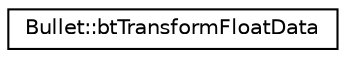 digraph "Graphical Class Hierarchy"
{
  edge [fontname="Helvetica",fontsize="10",labelfontname="Helvetica",labelfontsize="10"];
  node [fontname="Helvetica",fontsize="10",shape=record];
  rankdir="LR";
  Node1 [label="Bullet::btTransformFloatData",height=0.2,width=0.4,color="black", fillcolor="white", style="filled",URL="$class_bullet_1_1bt_transform_float_data.html"];
}
